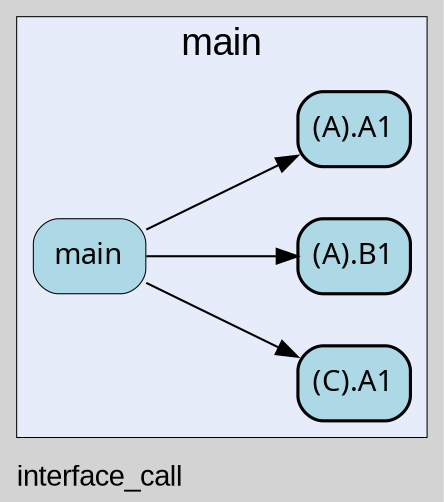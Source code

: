 digraph gocallvis {
    label="interface_call";
    labeljust="l";
    fontname="Arial";
    fontsize="14";
    rankdir="LR";
    bgcolor="lightgray";
    style="solid";
    penwidth="0.5";
    pad="0.0";
    nodesep="0.35";

    node [shape="box" style="filled,rounded" fillcolor="honeydew" fontname="Verdana" penwidth="1.0" margin="0.05,0.0"];
    edge [minlen="2"]

    subgraph "cluster_focus" {
        bgcolor="#e6ecfa";
label="main";
labelloc="t";
labeljust="c";
fontsize="18";
        
        "interface_call.main" [ label="main" penwidth="0.5" tooltip="interface_call.main | defined in main.go:38\nat main.go:41: calling [(interface_call.C).A1]\nat main.go:42: calling [(interface_call.A).B1]\nat main.go:47: calling [(interface_call.A).B1]\nat main.go:46: calling [(interface_call.A).A1]" fillcolor="lightblue" ]
        "(interface_call.C).A1" [ penwidth="1.5" tooltip="(interface_call.C).A1 | defined in main.go:30" fillcolor="lightblue" label="(C).A1" ]
        "(interface_call.A).B1" [ fillcolor="lightblue" label="(A).B1" penwidth="1.5" tooltip="(interface_call.A).B1 | defined in main.go:22" ]
        "(interface_call.A).A1" [ label="(A).A1" penwidth="1.5" tooltip="(interface_call.A).A1 | defined in main.go:18" fillcolor="lightblue" ]
        
    }

    "interface_call.main" -> "(interface_call.C).A1" [ tooltip="at main.go:41: calling [(interface_call.C).A1]" ]
    "interface_call.main" -> "(interface_call.A).B1" [ tooltip="at main.go:42: calling [(interface_call.A).B1]\nat main.go:47: calling [(interface_call.A).B1]" ]
    "interface_call.main" -> "(interface_call.A).A1" [ tooltip="at main.go:46: calling [(interface_call.A).A1]" ]
}
